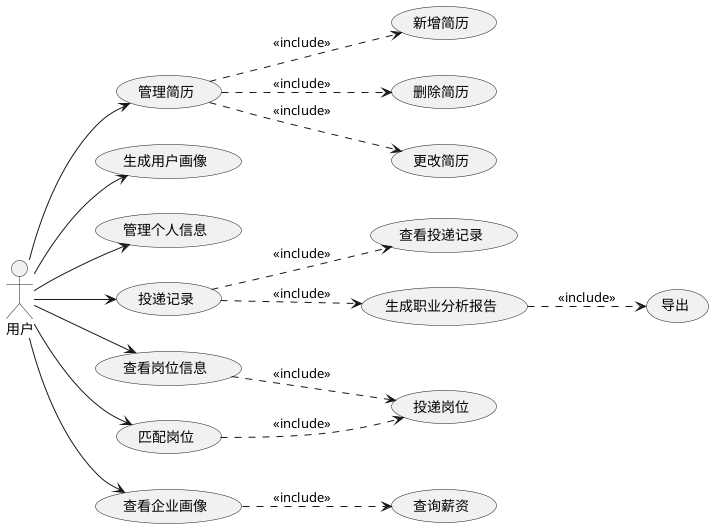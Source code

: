 @startuml
left to right direction
用户-->(管理简历)
(管理简历).->(新增简历):<<include>>
(管理简历).->(删除简历):<<include>>
(管理简历).->(更改简历):<<include>>
用户-->(生成用户画像)
用户-->(管理个人信息)
用户-->(投递记录)
(投递记录).->(查看投递记录):<<include>>
用户-->(查看岗位信息)
(查看岗位信息).->(投递岗位):<<include>>
用户-->(匹配岗位)
(匹配岗位).->(投递岗位):<<include>>

(投递记录).->(生成职业分析报告):<<include>>
(生成职业分析报告).->(导出):<<include>>
用户-->(查看企业画像)
(查看企业画像).->(查询薪资):<<include>>

@enduml
